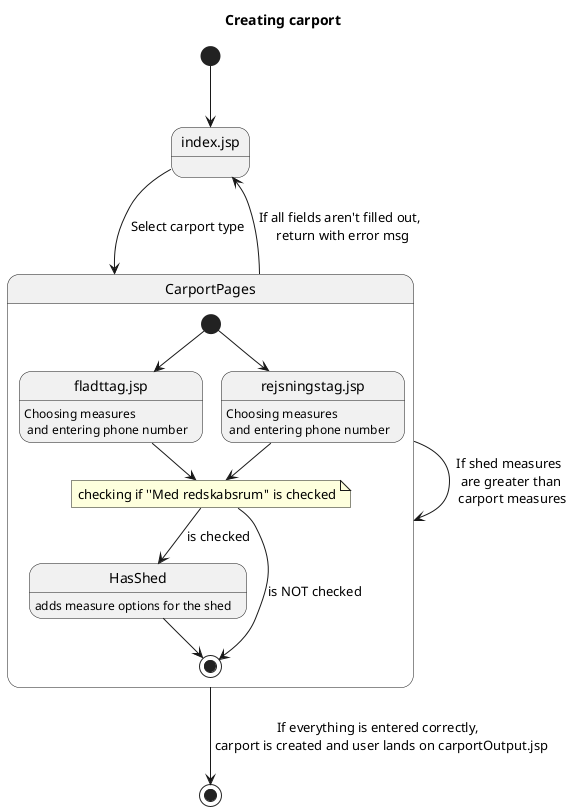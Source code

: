 @startuml

Title Creating carport
State StartPage

[*] --> StartPage
StartPage --> CarportPages : Select carport type
state CarportPages {
[*] --> CarportFladtTag
CarportFladtTag : Choosing measures \n and entering phone number
[*] --> CarportRejsningsTag
CarportRejsningsTag : Choosing measures \n and entering phone number

note "checking if ''Med redskabsrum'' is checked" as hej
CarportFladtTag --> hej
CarportRejsningsTag --> hej
hej --> HasShed : is checked
HasShed : adds measure options for the shed

hej --> [*] : is NOT checked
HasShed --> [*]

}

CarportPages --> StartPage : If all fields aren't filled out, \n return with error msg
CarportPages --> CarportPages : If shed measures \n are greater than \n carport measures
CarportPages --> [*] : If everything is entered correctly, \n carport is created and user lands on carportOutput.jsp


State "fladttag.jsp" as CarportFladtTag
State "rejsningstag.jsp" as CarportRejsningsTag
State "index.jsp" as StartPage


@enduml